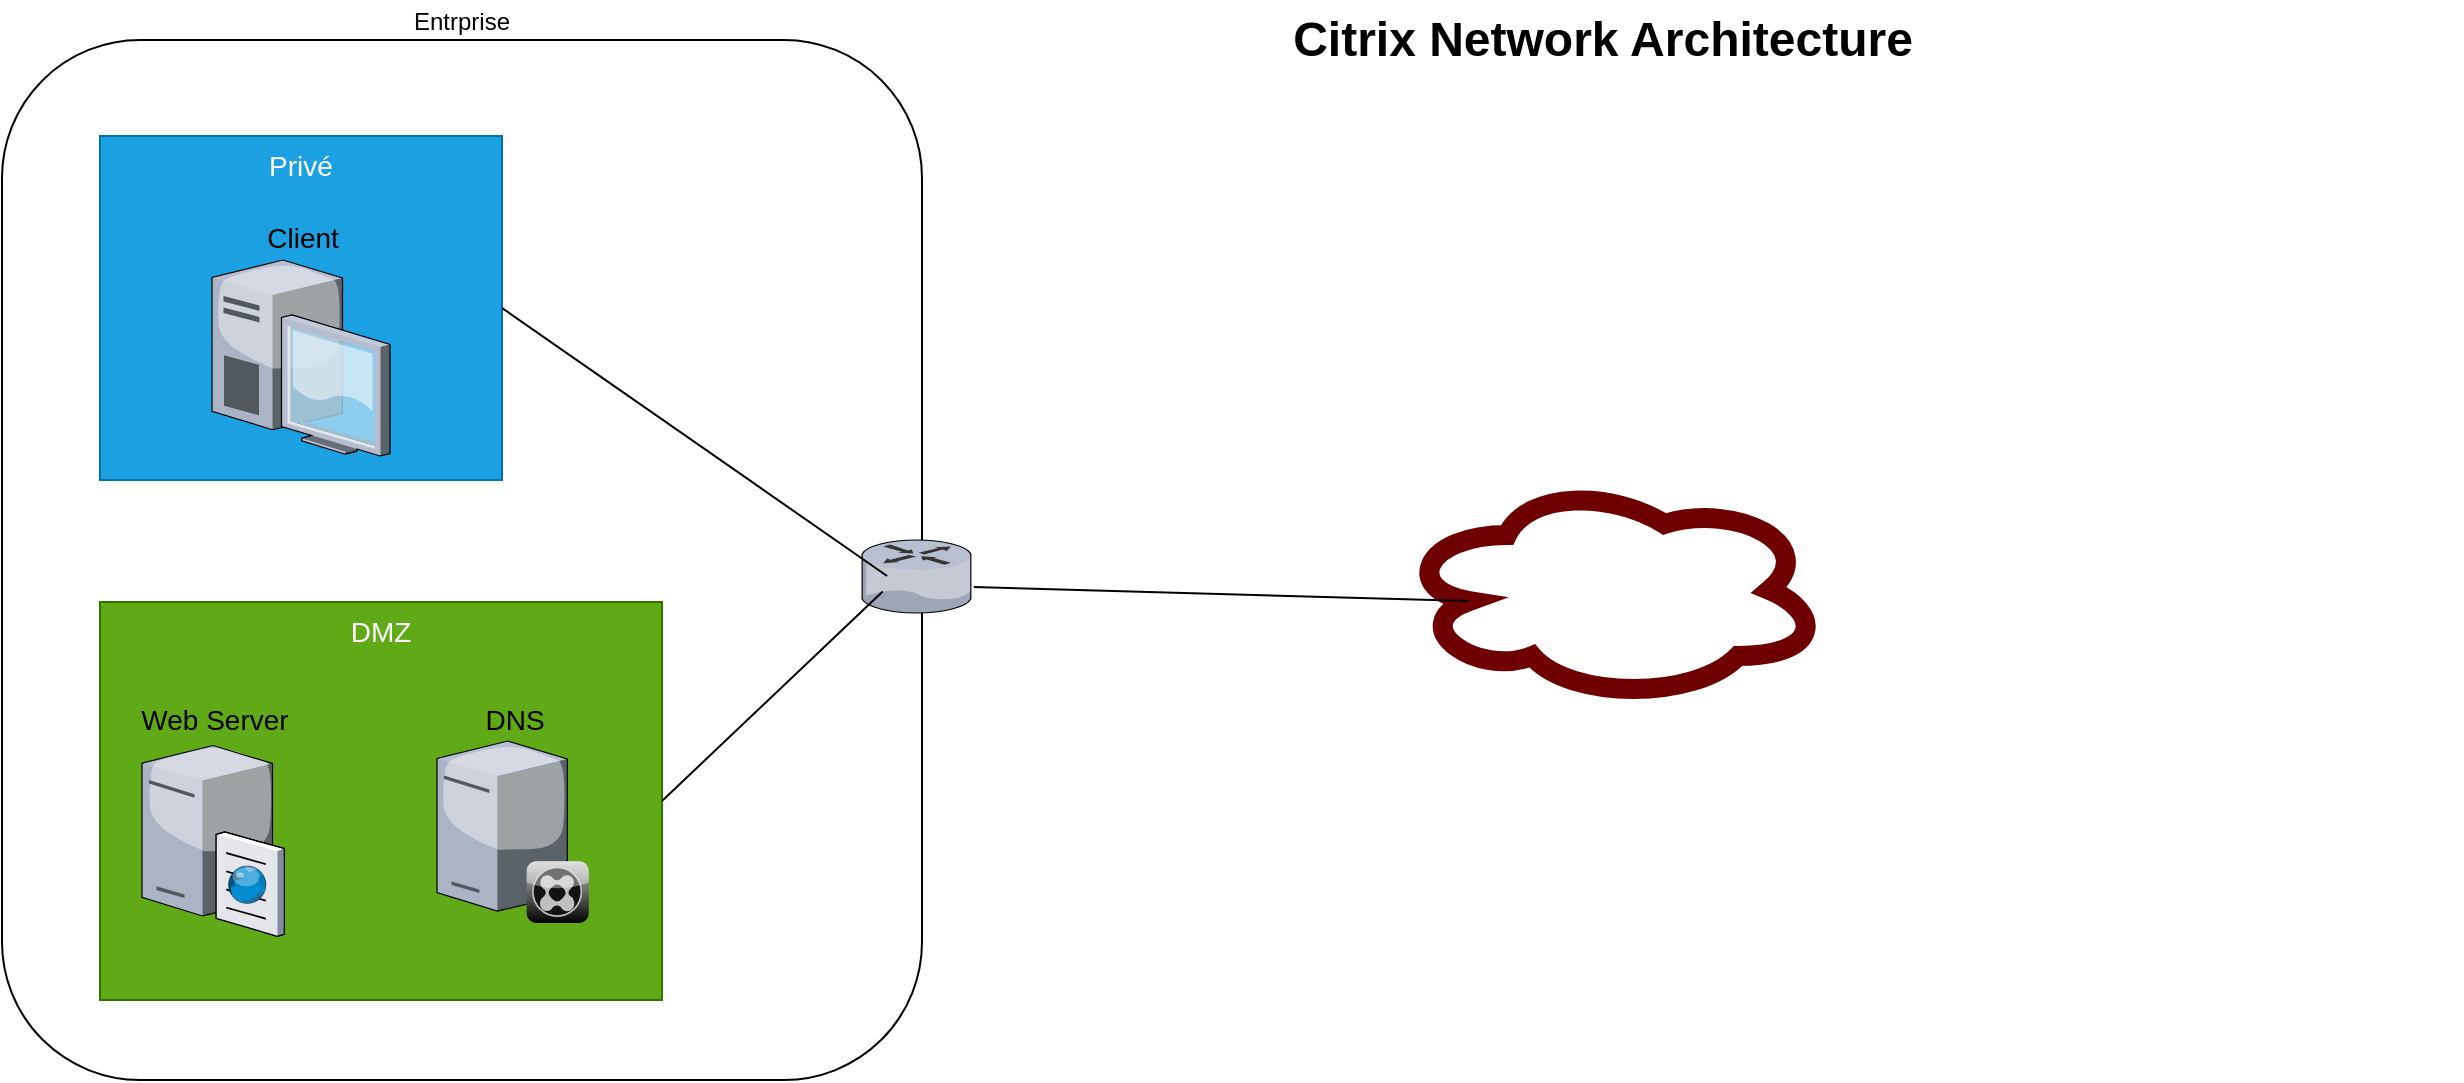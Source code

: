 <mxfile version="24.7.8">
  <diagram name="Page-1" id="e3a06f82-3646-2815-327d-82caf3d4e204">
    <mxGraphModel dx="1110" dy="823" grid="1" gridSize="10" guides="1" tooltips="1" connect="1" arrows="1" fold="1" page="1" pageScale="1.5" pageWidth="1169" pageHeight="826" background="none" math="0" shadow="0">
      <root>
        <mxCell id="0" style=";html=1;" />
        <mxCell id="1" style=";html=1;" parent="0" />
        <mxCell id="BiBNsb1jkA4b-_Shrn2n-4" value="Entrprise" style="rounded=1;whiteSpace=wrap;html=1;fillColor=none;labelPosition=center;verticalLabelPosition=top;align=center;verticalAlign=bottom;" vertex="1" parent="1">
          <mxGeometry x="130" y="50" width="460" height="520" as="geometry" />
        </mxCell>
        <mxCell id="6a7d8f32e03d9370-58" value="DMZ" style="whiteSpace=wrap;html=1;fillColor=#60a917;fontSize=14;strokeColor=#2D7600;verticalAlign=top;fontColor=#ffffff;" parent="1" vertex="1">
          <mxGeometry x="179" y="331" width="281" height="199" as="geometry" />
        </mxCell>
        <mxCell id="6a7d8f32e03d9370-57" value="Privé&lt;div&gt;&lt;br&gt;&lt;/div&gt;" style="whiteSpace=wrap;html=1;fillColor=#1ba1e2;fontSize=14;strokeColor=#006EAF;verticalAlign=top;fontColor=#ffffff;" parent="1" vertex="1">
          <mxGeometry x="179" y="98" width="201" height="172" as="geometry" />
        </mxCell>
        <mxCell id="6a7d8f32e03d9370-5" value="Client" style="verticalLabelPosition=top;aspect=fixed;html=1;verticalAlign=bottom;strokeColor=none;shape=mxgraph.citrix.desktop;fillColor=#66B2FF;gradientColor=#0066CC;fontSize=14;labelPosition=center;align=center;" parent="1" vertex="1">
          <mxGeometry x="235.0" y="160.0" width="89" height="98" as="geometry" />
        </mxCell>
        <mxCell id="6a7d8f32e03d9370-13" value="" style="verticalLabelPosition=bottom;aspect=fixed;html=1;verticalAlign=top;strokeColor=none;shape=mxgraph.citrix.router;fillColor=#66B2FF;gradientColor=#0066CC;fontSize=14;" parent="1" vertex="1">
          <mxGeometry x="560" y="300" width="55" height="36.5" as="geometry" />
        </mxCell>
        <mxCell id="6a7d8f32e03d9370-15" value="Web Server" style="verticalLabelPosition=top;aspect=fixed;html=1;verticalAlign=bottom;strokeColor=none;shape=mxgraph.citrix.cache_server;fillColor=#66B2FF;gradientColor=#0066CC;fontSize=14;labelPosition=center;align=center;" parent="1" vertex="1">
          <mxGeometry x="200" y="400.5" width="71" height="97.5" as="geometry" />
        </mxCell>
        <mxCell id="6a7d8f32e03d9370-62" value="Citrix Network Architecture" style="text;strokeColor=none;fillColor=none;html=1;fontSize=24;fontStyle=1;verticalAlign=middle;align=center;" parent="1" vertex="1">
          <mxGeometry x="499" y="30" width="861" height="40" as="geometry" />
        </mxCell>
        <mxCell id="6a7d8f32e03d9370-14" value="DNS" style="verticalLabelPosition=top;aspect=fixed;html=1;verticalAlign=bottom;strokeColor=none;shape=mxgraph.citrix.xenclient_synchronizer;fillColor=#CCCCCC;gradientColor=#000000;gradientDirection=south;fontSize=14;labelPosition=center;align=center;" parent="1" vertex="1">
          <mxGeometry x="347.5" y="400.5" width="76" height="91" as="geometry" />
        </mxCell>
        <mxCell id="BiBNsb1jkA4b-_Shrn2n-6" value="" style="endArrow=none;html=1;rounded=0;entryX=1;entryY=0.5;entryDx=0;entryDy=0;exitX=0.228;exitY=0.493;exitDx=0;exitDy=0;exitPerimeter=0;" edge="1" parent="1" source="6a7d8f32e03d9370-13" target="6a7d8f32e03d9370-57">
          <mxGeometry width="50" height="50" relative="1" as="geometry">
            <mxPoint x="640" y="370" as="sourcePoint" />
            <mxPoint x="690" y="320" as="targetPoint" />
          </mxGeometry>
        </mxCell>
        <mxCell id="BiBNsb1jkA4b-_Shrn2n-7" value="" style="endArrow=none;html=1;rounded=0;entryX=0.188;entryY=0.706;entryDx=0;entryDy=0;entryPerimeter=0;exitX=1;exitY=0.5;exitDx=0;exitDy=0;" edge="1" parent="1" source="6a7d8f32e03d9370-58" target="6a7d8f32e03d9370-13">
          <mxGeometry width="50" height="50" relative="1" as="geometry">
            <mxPoint x="640" y="370" as="sourcePoint" />
            <mxPoint x="690" y="320" as="targetPoint" />
          </mxGeometry>
        </mxCell>
        <mxCell id="BiBNsb1jkA4b-_Shrn2n-10" value="&lt;font style=&quot;font-size: 28px;&quot;&gt;WAN&lt;/font&gt;" style="ellipse;shape=cloud;whiteSpace=wrap;html=1;fillColor=none;fontColor=#ffffff;strokeColor=#6F0000;strokeWidth=10;" vertex="1" parent="1">
          <mxGeometry x="830" y="270" width="210" height="110" as="geometry" />
        </mxCell>
        <mxCell id="BiBNsb1jkA4b-_Shrn2n-11" value="" style="endArrow=none;html=1;rounded=0;exitX=1.016;exitY=0.645;exitDx=0;exitDy=0;exitPerimeter=0;entryX=0.16;entryY=0.55;entryDx=0;entryDy=0;entryPerimeter=0;" edge="1" parent="1" source="6a7d8f32e03d9370-13" target="BiBNsb1jkA4b-_Shrn2n-10">
          <mxGeometry width="50" height="50" relative="1" as="geometry">
            <mxPoint x="640" y="360" as="sourcePoint" />
            <mxPoint x="690" y="310" as="targetPoint" />
          </mxGeometry>
        </mxCell>
      </root>
    </mxGraphModel>
  </diagram>
</mxfile>
